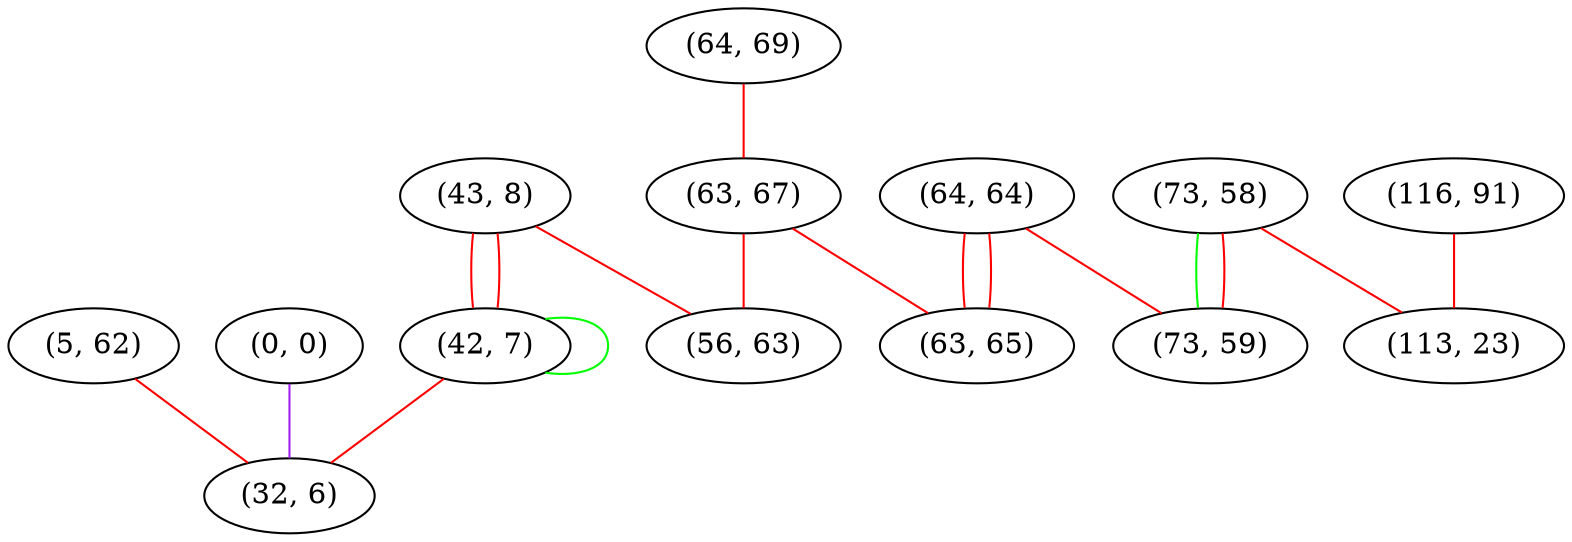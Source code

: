 graph "" {
"(5, 62)";
"(73, 58)";
"(64, 64)";
"(0, 0)";
"(43, 8)";
"(42, 7)";
"(32, 6)";
"(73, 59)";
"(64, 69)";
"(116, 91)";
"(113, 23)";
"(63, 67)";
"(56, 63)";
"(63, 65)";
"(5, 62)" -- "(32, 6)"  [color=red, key=0, weight=1];
"(73, 58)" -- "(73, 59)"  [color=green, key=0, weight=2];
"(73, 58)" -- "(73, 59)"  [color=red, key=1, weight=1];
"(73, 58)" -- "(113, 23)"  [color=red, key=0, weight=1];
"(64, 64)" -- "(73, 59)"  [color=red, key=0, weight=1];
"(64, 64)" -- "(63, 65)"  [color=red, key=0, weight=1];
"(64, 64)" -- "(63, 65)"  [color=red, key=1, weight=1];
"(0, 0)" -- "(32, 6)"  [color=purple, key=0, weight=4];
"(43, 8)" -- "(42, 7)"  [color=red, key=0, weight=1];
"(43, 8)" -- "(42, 7)"  [color=red, key=1, weight=1];
"(43, 8)" -- "(56, 63)"  [color=red, key=0, weight=1];
"(42, 7)" -- "(32, 6)"  [color=red, key=0, weight=1];
"(42, 7)" -- "(42, 7)"  [color=green, key=0, weight=2];
"(64, 69)" -- "(63, 67)"  [color=red, key=0, weight=1];
"(116, 91)" -- "(113, 23)"  [color=red, key=0, weight=1];
"(63, 67)" -- "(56, 63)"  [color=red, key=0, weight=1];
"(63, 67)" -- "(63, 65)"  [color=red, key=0, weight=1];
}
